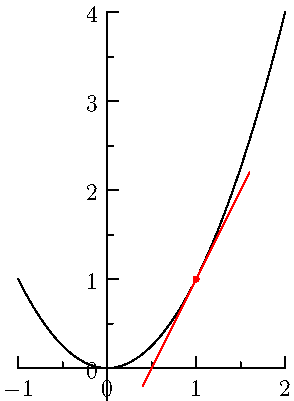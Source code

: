 import graph;

size (0,200);

real f(real x) { return x^2; }
real df(real x) { return 2(x-1)+1; }

draw(graph(f,-1,2),black);

xaxis(LeftTicks);
yaxis(RightTicks);

dot((1,1),red);

draw(graph(df,0.4,1.6),red);

